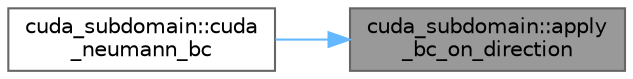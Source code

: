 digraph "cuda_subdomain::apply_bc_on_direction"
{
 // LATEX_PDF_SIZE
  bgcolor="transparent";
  edge [fontname=Helvetica,fontsize=10,labelfontname=Helvetica,labelfontsize=10];
  node [fontname=Helvetica,fontsize=10,shape=box,height=0.2,width=0.4];
  rankdir="RL";
  Node1 [id="Node000001",label="cuda_subdomain::apply\l_bc_on_direction",height=0.2,width=0.4,color="gray40", fillcolor="grey60", style="filled", fontcolor="black",tooltip=" "];
  Node1 -> Node2 [id="edge2_Node000001_Node000002",dir="back",color="steelblue1",style="solid",tooltip=" "];
  Node2 [id="Node000002",label="cuda_subdomain::cuda\l_neumann_bc",height=0.2,width=0.4,color="grey40", fillcolor="white", style="filled",URL="$namespacecuda__subdomain.html#a25f080aaec4f196d1dbc0081925cdae6",tooltip=" "];
}
